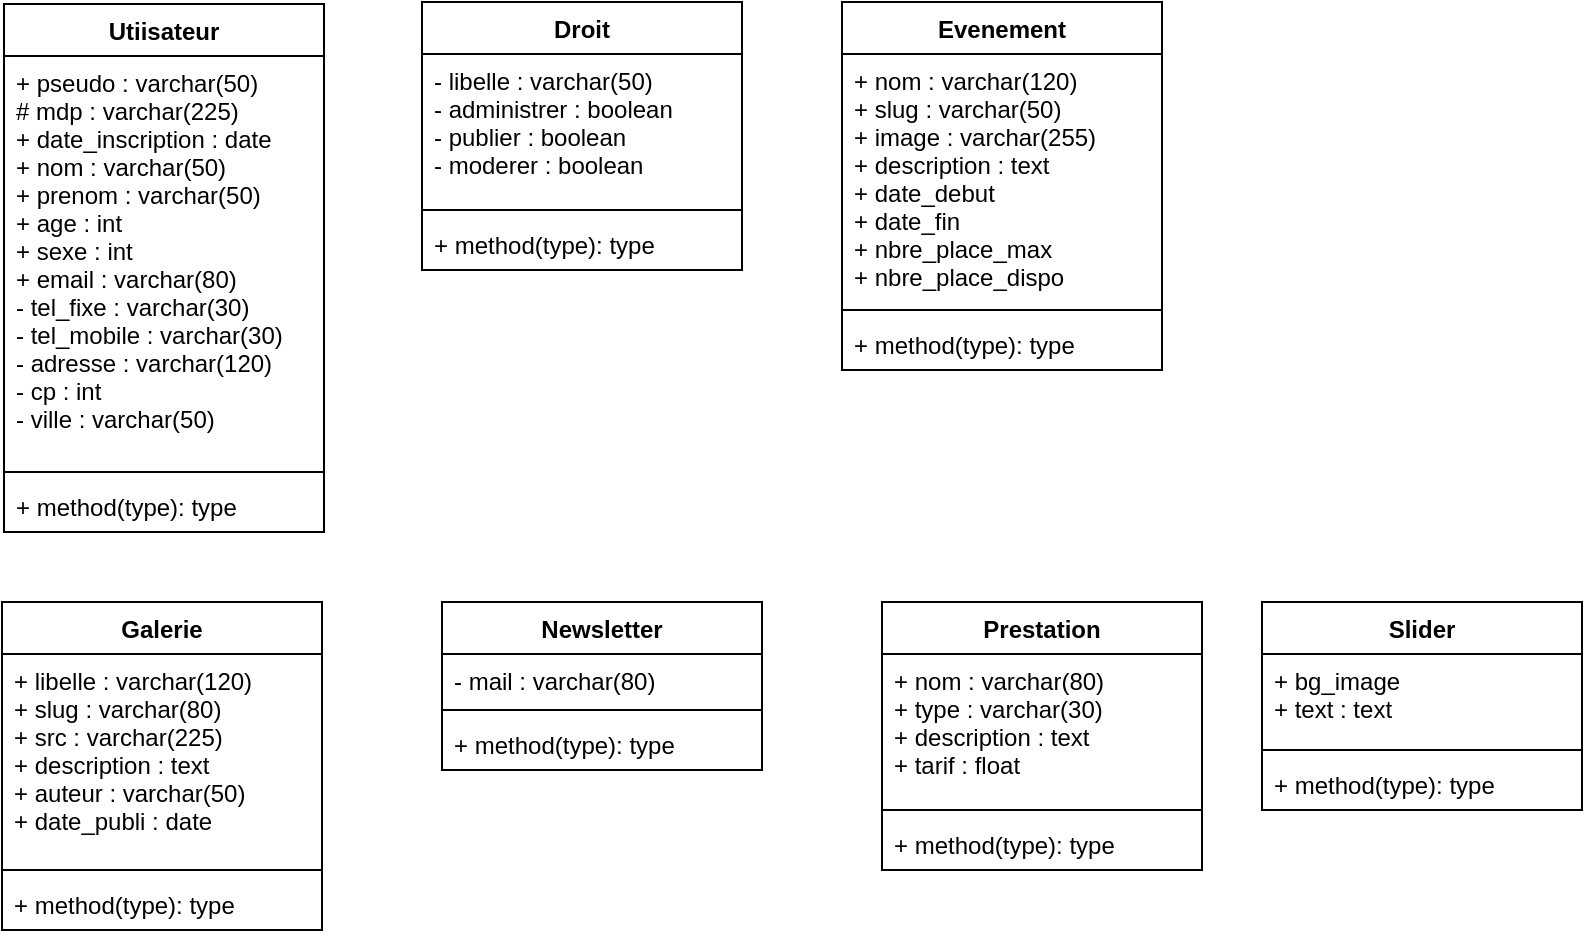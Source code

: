 <mxfile version="12.5.0" type="device"><diagram id="C5RBs43oDa-KdzZeNtuy" name="Page-1"><mxGraphModel dx="1182" dy="764" grid="1" gridSize="10" guides="1" tooltips="1" connect="1" arrows="1" fold="1" page="1" pageScale="1" pageWidth="827" pageHeight="1169" math="0" shadow="0"><root><mxCell id="WIyWlLk6GJQsqaUBKTNV-0"/><mxCell id="WIyWlLk6GJQsqaUBKTNV-1" parent="WIyWlLk6GJQsqaUBKTNV-0"/><mxCell id="V6n8RjFfNcuiEK6RZ2up-0" value="Utiisateur" style="swimlane;fontStyle=1;align=center;verticalAlign=top;childLayout=stackLayout;horizontal=1;startSize=26;horizontalStack=0;resizeParent=1;resizeParentMax=0;resizeLast=0;collapsible=1;marginBottom=0;" vertex="1" parent="WIyWlLk6GJQsqaUBKTNV-1"><mxGeometry x="21" y="21" width="160" height="264" as="geometry"/></mxCell><mxCell id="V6n8RjFfNcuiEK6RZ2up-1" value="+ pseudo : varchar(50)&#10;# mdp : varchar(225)&#10;+ date_inscription : date&#10;+ nom : varchar(50)&#10;+ prenom : varchar(50)&#10;+ age : int&#10;+ sexe : int&#10;+ email : varchar(80)&#10;- tel_fixe : varchar(30)&#10;- tel_mobile : varchar(30)&#10;- adresse : varchar(120)&#10;- cp : int&#10;- ville : varchar(50)" style="text;strokeColor=none;fillColor=none;align=left;verticalAlign=top;spacingLeft=4;spacingRight=4;overflow=hidden;rotatable=0;points=[[0,0.5],[1,0.5]];portConstraint=eastwest;" vertex="1" parent="V6n8RjFfNcuiEK6RZ2up-0"><mxGeometry y="26" width="160" height="204" as="geometry"/></mxCell><mxCell id="V6n8RjFfNcuiEK6RZ2up-2" value="" style="line;strokeWidth=1;fillColor=none;align=left;verticalAlign=middle;spacingTop=-1;spacingLeft=3;spacingRight=3;rotatable=0;labelPosition=right;points=[];portConstraint=eastwest;" vertex="1" parent="V6n8RjFfNcuiEK6RZ2up-0"><mxGeometry y="230" width="160" height="8" as="geometry"/></mxCell><mxCell id="V6n8RjFfNcuiEK6RZ2up-3" value="+ method(type): type" style="text;strokeColor=none;fillColor=none;align=left;verticalAlign=top;spacingLeft=4;spacingRight=4;overflow=hidden;rotatable=0;points=[[0,0.5],[1,0.5]];portConstraint=eastwest;" vertex="1" parent="V6n8RjFfNcuiEK6RZ2up-0"><mxGeometry y="238" width="160" height="26" as="geometry"/></mxCell><mxCell id="V6n8RjFfNcuiEK6RZ2up-4" value="Droit" style="swimlane;fontStyle=1;align=center;verticalAlign=top;childLayout=stackLayout;horizontal=1;startSize=26;horizontalStack=0;resizeParent=1;resizeParentMax=0;resizeLast=0;collapsible=1;marginBottom=0;" vertex="1" parent="WIyWlLk6GJQsqaUBKTNV-1"><mxGeometry x="230" y="20" width="160" height="134" as="geometry"/></mxCell><mxCell id="V6n8RjFfNcuiEK6RZ2up-5" value="- libelle : varchar(50)&#10;- administrer : boolean&#10;- publier : boolean &#10;- moderer : boolean" style="text;strokeColor=none;fillColor=none;align=left;verticalAlign=top;spacingLeft=4;spacingRight=4;overflow=hidden;rotatable=0;points=[[0,0.5],[1,0.5]];portConstraint=eastwest;" vertex="1" parent="V6n8RjFfNcuiEK6RZ2up-4"><mxGeometry y="26" width="160" height="74" as="geometry"/></mxCell><mxCell id="V6n8RjFfNcuiEK6RZ2up-6" value="" style="line;strokeWidth=1;fillColor=none;align=left;verticalAlign=middle;spacingTop=-1;spacingLeft=3;spacingRight=3;rotatable=0;labelPosition=right;points=[];portConstraint=eastwest;" vertex="1" parent="V6n8RjFfNcuiEK6RZ2up-4"><mxGeometry y="100" width="160" height="8" as="geometry"/></mxCell><mxCell id="V6n8RjFfNcuiEK6RZ2up-7" value="+ method(type): type" style="text;strokeColor=none;fillColor=none;align=left;verticalAlign=top;spacingLeft=4;spacingRight=4;overflow=hidden;rotatable=0;points=[[0,0.5],[1,0.5]];portConstraint=eastwest;" vertex="1" parent="V6n8RjFfNcuiEK6RZ2up-4"><mxGeometry y="108" width="160" height="26" as="geometry"/></mxCell><mxCell id="V6n8RjFfNcuiEK6RZ2up-8" value="Evenement" style="swimlane;fontStyle=1;align=center;verticalAlign=top;childLayout=stackLayout;horizontal=1;startSize=26;horizontalStack=0;resizeParent=1;resizeParentMax=0;resizeLast=0;collapsible=1;marginBottom=0;" vertex="1" parent="WIyWlLk6GJQsqaUBKTNV-1"><mxGeometry x="440" y="20" width="160" height="184" as="geometry"/></mxCell><mxCell id="V6n8RjFfNcuiEK6RZ2up-9" value="+ nom : varchar(120)&#10;+ slug : varchar(50)&#10;+ image : varchar(255)&#10;+ description : text&#10;+ date_debut&#10;+ date_fin&#10;+ nbre_place_max&#10;+ nbre_place_dispo" style="text;strokeColor=none;fillColor=none;align=left;verticalAlign=top;spacingLeft=4;spacingRight=4;overflow=hidden;rotatable=0;points=[[0,0.5],[1,0.5]];portConstraint=eastwest;" vertex="1" parent="V6n8RjFfNcuiEK6RZ2up-8"><mxGeometry y="26" width="160" height="124" as="geometry"/></mxCell><mxCell id="V6n8RjFfNcuiEK6RZ2up-10" value="" style="line;strokeWidth=1;fillColor=none;align=left;verticalAlign=middle;spacingTop=-1;spacingLeft=3;spacingRight=3;rotatable=0;labelPosition=right;points=[];portConstraint=eastwest;" vertex="1" parent="V6n8RjFfNcuiEK6RZ2up-8"><mxGeometry y="150" width="160" height="8" as="geometry"/></mxCell><mxCell id="V6n8RjFfNcuiEK6RZ2up-11" value="+ method(type): type" style="text;strokeColor=none;fillColor=none;align=left;verticalAlign=top;spacingLeft=4;spacingRight=4;overflow=hidden;rotatable=0;points=[[0,0.5],[1,0.5]];portConstraint=eastwest;" vertex="1" parent="V6n8RjFfNcuiEK6RZ2up-8"><mxGeometry y="158" width="160" height="26" as="geometry"/></mxCell><mxCell id="V6n8RjFfNcuiEK6RZ2up-12" value="Galerie" style="swimlane;fontStyle=1;align=center;verticalAlign=top;childLayout=stackLayout;horizontal=1;startSize=26;horizontalStack=0;resizeParent=1;resizeParentMax=0;resizeLast=0;collapsible=1;marginBottom=0;" vertex="1" parent="WIyWlLk6GJQsqaUBKTNV-1"><mxGeometry x="20" y="320" width="160" height="164" as="geometry"/></mxCell><mxCell id="V6n8RjFfNcuiEK6RZ2up-13" value="+ libelle : varchar(120)&#10;+ slug : varchar(80)&#10;+ src : varchar(225)&#10;+ description : text&#10;+ auteur : varchar(50)&#10;+ date_publi : date" style="text;strokeColor=none;fillColor=none;align=left;verticalAlign=top;spacingLeft=4;spacingRight=4;overflow=hidden;rotatable=0;points=[[0,0.5],[1,0.5]];portConstraint=eastwest;" vertex="1" parent="V6n8RjFfNcuiEK6RZ2up-12"><mxGeometry y="26" width="160" height="104" as="geometry"/></mxCell><mxCell id="V6n8RjFfNcuiEK6RZ2up-14" value="" style="line;strokeWidth=1;fillColor=none;align=left;verticalAlign=middle;spacingTop=-1;spacingLeft=3;spacingRight=3;rotatable=0;labelPosition=right;points=[];portConstraint=eastwest;" vertex="1" parent="V6n8RjFfNcuiEK6RZ2up-12"><mxGeometry y="130" width="160" height="8" as="geometry"/></mxCell><mxCell id="V6n8RjFfNcuiEK6RZ2up-15" value="+ method(type): type" style="text;strokeColor=none;fillColor=none;align=left;verticalAlign=top;spacingLeft=4;spacingRight=4;overflow=hidden;rotatable=0;points=[[0,0.5],[1,0.5]];portConstraint=eastwest;" vertex="1" parent="V6n8RjFfNcuiEK6RZ2up-12"><mxGeometry y="138" width="160" height="26" as="geometry"/></mxCell><mxCell id="V6n8RjFfNcuiEK6RZ2up-16" value="Newsletter" style="swimlane;fontStyle=1;align=center;verticalAlign=top;childLayout=stackLayout;horizontal=1;startSize=26;horizontalStack=0;resizeParent=1;resizeParentMax=0;resizeLast=0;collapsible=1;marginBottom=0;" vertex="1" parent="WIyWlLk6GJQsqaUBKTNV-1"><mxGeometry x="240" y="320" width="160" height="84" as="geometry"/></mxCell><mxCell id="V6n8RjFfNcuiEK6RZ2up-17" value="- mail : varchar(80)" style="text;strokeColor=none;fillColor=none;align=left;verticalAlign=top;spacingLeft=4;spacingRight=4;overflow=hidden;rotatable=0;points=[[0,0.5],[1,0.5]];portConstraint=eastwest;" vertex="1" parent="V6n8RjFfNcuiEK6RZ2up-16"><mxGeometry y="26" width="160" height="24" as="geometry"/></mxCell><mxCell id="V6n8RjFfNcuiEK6RZ2up-18" value="" style="line;strokeWidth=1;fillColor=none;align=left;verticalAlign=middle;spacingTop=-1;spacingLeft=3;spacingRight=3;rotatable=0;labelPosition=right;points=[];portConstraint=eastwest;" vertex="1" parent="V6n8RjFfNcuiEK6RZ2up-16"><mxGeometry y="50" width="160" height="8" as="geometry"/></mxCell><mxCell id="V6n8RjFfNcuiEK6RZ2up-19" value="+ method(type): type" style="text;strokeColor=none;fillColor=none;align=left;verticalAlign=top;spacingLeft=4;spacingRight=4;overflow=hidden;rotatable=0;points=[[0,0.5],[1,0.5]];portConstraint=eastwest;" vertex="1" parent="V6n8RjFfNcuiEK6RZ2up-16"><mxGeometry y="58" width="160" height="26" as="geometry"/></mxCell><mxCell id="V6n8RjFfNcuiEK6RZ2up-20" value="Prestation" style="swimlane;fontStyle=1;align=center;verticalAlign=top;childLayout=stackLayout;horizontal=1;startSize=26;horizontalStack=0;resizeParent=1;resizeParentMax=0;resizeLast=0;collapsible=1;marginBottom=0;" vertex="1" parent="WIyWlLk6GJQsqaUBKTNV-1"><mxGeometry x="460" y="320" width="160" height="134" as="geometry"/></mxCell><mxCell id="V6n8RjFfNcuiEK6RZ2up-21" value="+ nom : varchar(80)&#10;+ type : varchar(30)&#10;+ description : text&#10;+ tarif : float" style="text;strokeColor=none;fillColor=none;align=left;verticalAlign=top;spacingLeft=4;spacingRight=4;overflow=hidden;rotatable=0;points=[[0,0.5],[1,0.5]];portConstraint=eastwest;" vertex="1" parent="V6n8RjFfNcuiEK6RZ2up-20"><mxGeometry y="26" width="160" height="74" as="geometry"/></mxCell><mxCell id="V6n8RjFfNcuiEK6RZ2up-22" value="" style="line;strokeWidth=1;fillColor=none;align=left;verticalAlign=middle;spacingTop=-1;spacingLeft=3;spacingRight=3;rotatable=0;labelPosition=right;points=[];portConstraint=eastwest;" vertex="1" parent="V6n8RjFfNcuiEK6RZ2up-20"><mxGeometry y="100" width="160" height="8" as="geometry"/></mxCell><mxCell id="V6n8RjFfNcuiEK6RZ2up-23" value="+ method(type): type" style="text;strokeColor=none;fillColor=none;align=left;verticalAlign=top;spacingLeft=4;spacingRight=4;overflow=hidden;rotatable=0;points=[[0,0.5],[1,0.5]];portConstraint=eastwest;" vertex="1" parent="V6n8RjFfNcuiEK6RZ2up-20"><mxGeometry y="108" width="160" height="26" as="geometry"/></mxCell><mxCell id="V6n8RjFfNcuiEK6RZ2up-25" value="Slider" style="swimlane;fontStyle=1;align=center;verticalAlign=top;childLayout=stackLayout;horizontal=1;startSize=26;horizontalStack=0;resizeParent=1;resizeParentMax=0;resizeLast=0;collapsible=1;marginBottom=0;" vertex="1" parent="WIyWlLk6GJQsqaUBKTNV-1"><mxGeometry x="650" y="320" width="160" height="104" as="geometry"/></mxCell><mxCell id="V6n8RjFfNcuiEK6RZ2up-26" value="+ bg_image&#10;+ text : text" style="text;strokeColor=none;fillColor=none;align=left;verticalAlign=top;spacingLeft=4;spacingRight=4;overflow=hidden;rotatable=0;points=[[0,0.5],[1,0.5]];portConstraint=eastwest;" vertex="1" parent="V6n8RjFfNcuiEK6RZ2up-25"><mxGeometry y="26" width="160" height="44" as="geometry"/></mxCell><mxCell id="V6n8RjFfNcuiEK6RZ2up-27" value="" style="line;strokeWidth=1;fillColor=none;align=left;verticalAlign=middle;spacingTop=-1;spacingLeft=3;spacingRight=3;rotatable=0;labelPosition=right;points=[];portConstraint=eastwest;" vertex="1" parent="V6n8RjFfNcuiEK6RZ2up-25"><mxGeometry y="70" width="160" height="8" as="geometry"/></mxCell><mxCell id="V6n8RjFfNcuiEK6RZ2up-28" value="+ method(type): type" style="text;strokeColor=none;fillColor=none;align=left;verticalAlign=top;spacingLeft=4;spacingRight=4;overflow=hidden;rotatable=0;points=[[0,0.5],[1,0.5]];portConstraint=eastwest;" vertex="1" parent="V6n8RjFfNcuiEK6RZ2up-25"><mxGeometry y="78" width="160" height="26" as="geometry"/></mxCell></root></mxGraphModel></diagram></mxfile>
